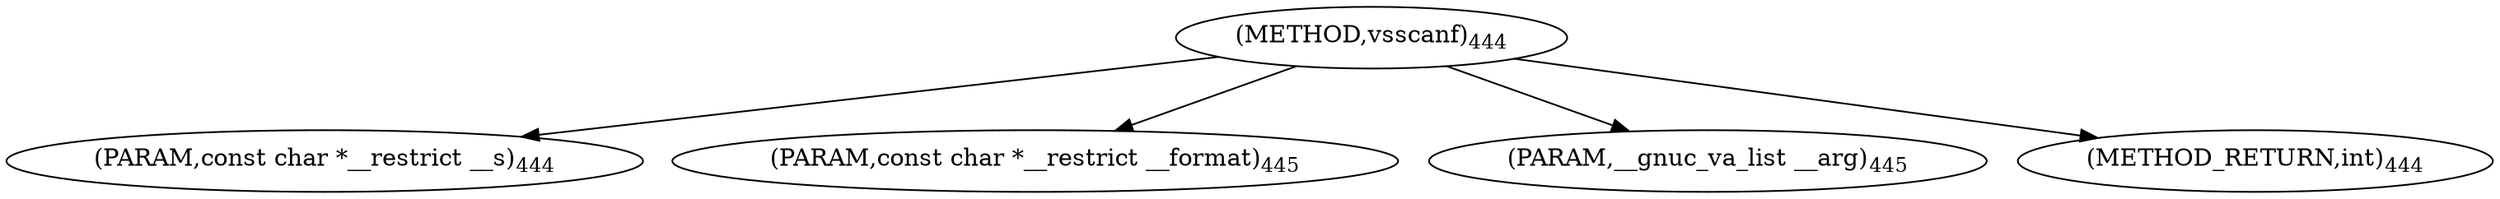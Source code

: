 digraph "vsscanf" {  
"30210" [label = <(METHOD,vsscanf)<SUB>444</SUB>> ]
"30211" [label = <(PARAM,const char *__restrict __s)<SUB>444</SUB>> ]
"30212" [label = <(PARAM,const char *__restrict __format)<SUB>445</SUB>> ]
"30213" [label = <(PARAM,__gnuc_va_list __arg)<SUB>445</SUB>> ]
"30214" [label = <(METHOD_RETURN,int)<SUB>444</SUB>> ]
  "30210" -> "30211" 
  "30210" -> "30212" 
  "30210" -> "30213" 
  "30210" -> "30214" 
}

